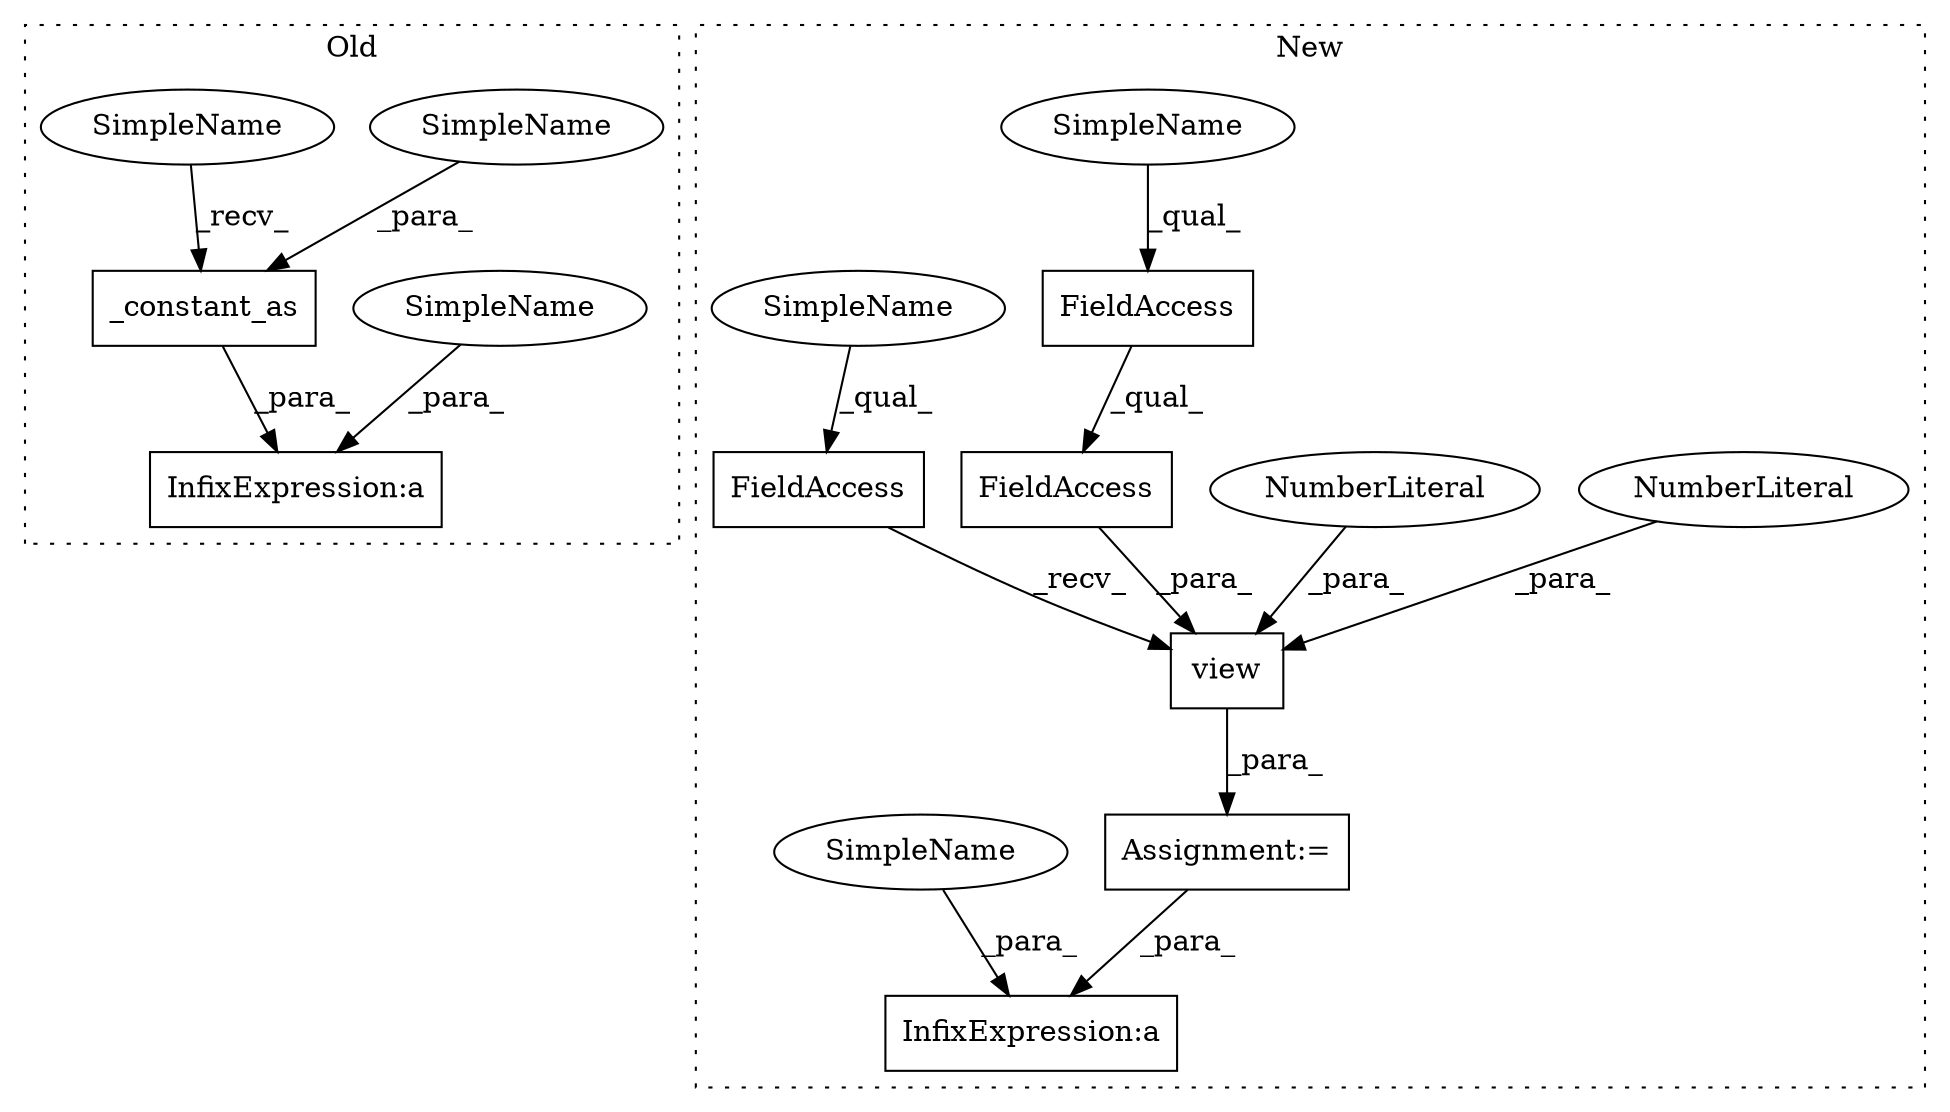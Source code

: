 digraph G {
subgraph cluster0 {
1 [label="_constant_as" a="32" s="1569,1585" l="13,1" shape="box"];
5 [label="InfixExpression:a" a="27" s="1561" l="3" shape="box"];
11 [label="SimpleName" a="42" s="1582" l="3" shape="ellipse"];
12 [label="SimpleName" a="42" s="1558" l="3" shape="ellipse"];
13 [label="SimpleName" a="42" s="1564" l="4" shape="ellipse"];
label = "Old";
style="dotted";
}
subgraph cluster1 {
2 [label="view" a="32" s="1259,1287" l="5,1" shape="box"];
3 [label="FieldAccess" a="22" s="1264" l="19" shape="box"];
4 [label="InfixExpression:a" a="27" s="1302" l="3" shape="box"];
6 [label="NumberLiteral" a="34" s="1286" l="1" shape="ellipse"];
7 [label="Assignment:=" a="7" s="1244" l="1" shape="box"];
8 [label="FieldAccess" a="22" s="1264" l="13" shape="box"];
9 [label="FieldAccess" a="22" s="1245" l="13" shape="box"];
10 [label="NumberLiteral" a="34" s="1284" l="1" shape="ellipse"];
14 [label="SimpleName" a="42" s="1264" l="4" shape="ellipse"];
15 [label="SimpleName" a="42" s="1245" l="4" shape="ellipse"];
16 [label="SimpleName" a="42" s="1299" l="3" shape="ellipse"];
label = "New";
style="dotted";
}
1 -> 5 [label="_para_"];
2 -> 7 [label="_para_"];
3 -> 2 [label="_para_"];
6 -> 2 [label="_para_"];
7 -> 4 [label="_para_"];
8 -> 3 [label="_qual_"];
9 -> 2 [label="_recv_"];
10 -> 2 [label="_para_"];
11 -> 1 [label="_para_"];
12 -> 5 [label="_para_"];
13 -> 1 [label="_recv_"];
14 -> 8 [label="_qual_"];
15 -> 9 [label="_qual_"];
16 -> 4 [label="_para_"];
}